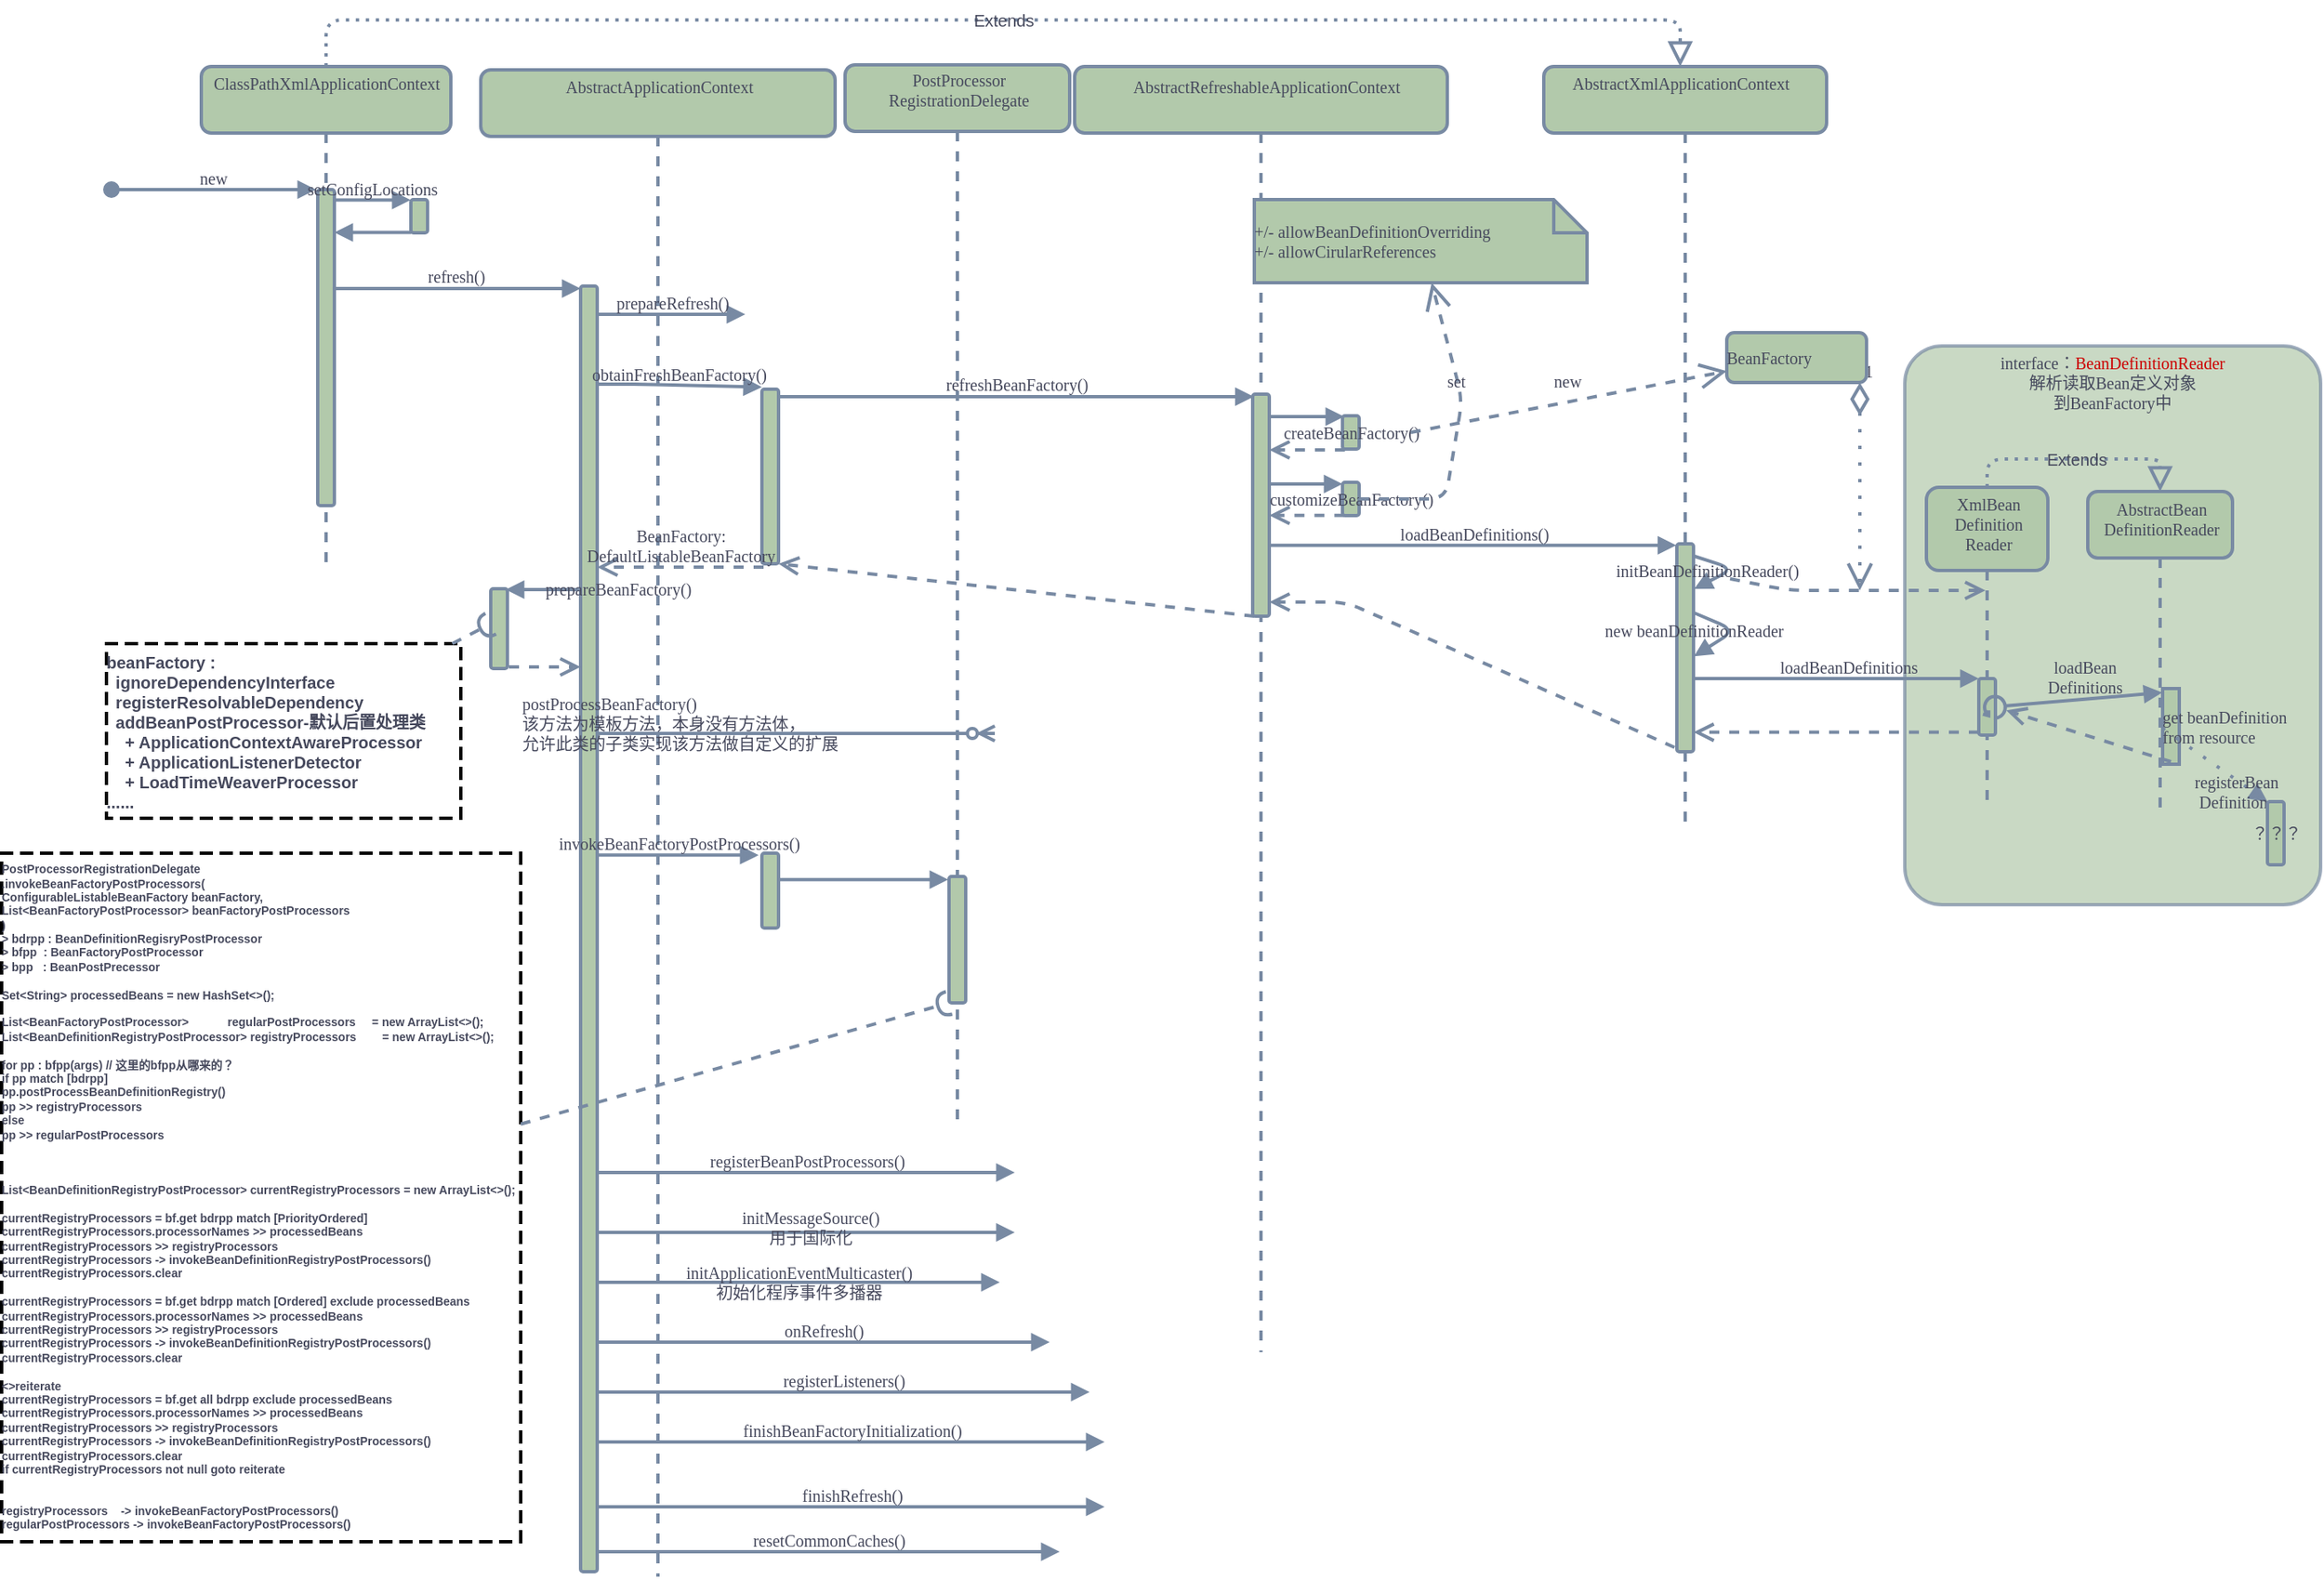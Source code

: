 <mxfile version="13.10.4" type="github">
  <diagram id="kgpKYQtTHZ0yAKxKKP6v" name="Page-1">
    <mxGraphModel dx="1718" dy="425" grid="1" gridSize="3" guides="1" tooltips="1" connect="1" arrows="1" fold="1" page="1" pageScale="1" pageWidth="850" pageHeight="1100" math="0" shadow="0">
      <root>
        <mxCell id="0" />
        <mxCell id="1" parent="0" />
        <mxCell id="X2vZLEiec1v9-HC9pAJ2-279" value="interface：&lt;span style=&quot;font-size: 10px;&quot;&gt;&lt;font style=&quot;font-size: 10px;&quot; color=&quot;#cc0000&quot;&gt;BeanDefinitionReader&lt;/font&gt;&lt;/span&gt;&lt;br style=&quot;font-size: 10px;&quot;&gt;解析读取Bean定义对象&lt;br style=&quot;font-size: 10px;&quot;&gt;到BeanFactory中" style="shape=ext;html=1;whiteSpace=wrap;shadow=0;glass=0;strokeColor=#788AA3;strokeWidth=2;fontSize=10;align=center;fillColor=#B2C9AB;opacity=70;arcSize=9;verticalAlign=top;spacing=0;labelBorderColor=none;labelBackgroundColor=none;fontStyle=0;fontFamily=Comic Sans MS;fontColor=#46495D;rounded=1;" parent="1" vertex="1">
          <mxGeometry x="1057" y="238" width="250" height="336" as="geometry" />
        </mxCell>
        <mxCell id="3nuBFxr9cyL0pnOWT2aG-1" value="" style="shape=umlLifeline;perimeter=lifelinePerimeter;container=1;collapsible=0;recursiveResize=0;shadow=0;strokeWidth=2;fillColor=#B2C9AB;strokeColor=#788AA3;fontColor=#46495D;spacing=0;labelBorderColor=none;labelBackgroundColor=none;fontStyle=0;fontSize=10;fontFamily=Comic Sans MS;rounded=1;" parent="1" vertex="1">
          <mxGeometry x="33" y="70" width="150" height="300" as="geometry" />
        </mxCell>
        <mxCell id="3nuBFxr9cyL0pnOWT2aG-2" value="" style="points=[];perimeter=orthogonalPerimeter;shadow=0;strokeWidth=2;fillColor=#B2C9AB;strokeColor=#788AA3;fontColor=#46495D;spacing=0;labelBorderColor=none;labelBackgroundColor=none;fontStyle=0;fontSize=10;fontFamily=Comic Sans MS;rounded=1;" parent="3nuBFxr9cyL0pnOWT2aG-1" vertex="1">
          <mxGeometry x="70" y="74" width="10" height="190" as="geometry" />
        </mxCell>
        <mxCell id="3nuBFxr9cyL0pnOWT2aG-3" value="new" style="verticalAlign=bottom;startArrow=oval;endArrow=block;startSize=8;shadow=0;strokeWidth=2;labelBackgroundColor=none;strokeColor=#788AA3;fontColor=#46495D;entryX=-0.1;entryY=0;entryDx=0;entryDy=0;entryPerimeter=0;spacing=0;labelBorderColor=none;fontStyle=0;fontSize=10;fontFamily=Comic Sans MS;" parent="3nuBFxr9cyL0pnOWT2aG-1" target="3nuBFxr9cyL0pnOWT2aG-2" edge="1">
          <mxGeometry relative="1" as="geometry">
            <mxPoint x="-54" y="74" as="sourcePoint" />
          </mxGeometry>
        </mxCell>
        <mxCell id="WuqNJLrXe6y0jd8liVRH-7" value="ClassPathXmlApplicationContext" style="html=1;align=center;verticalAlign=top;absoluteArcSize=1;arcSize=10;dashed=0;labelBackgroundColor=none;fontFamily=Comic Sans MS;fontSize=10;fontColor=#46495D;strokeColor=none;fillColor=none;rounded=1;spacing=0;strokeWidth=2;" parent="3nuBFxr9cyL0pnOWT2aG-1" vertex="1">
          <mxGeometry x="5" width="140" height="24" as="geometry" />
        </mxCell>
        <mxCell id="3nuBFxr9cyL0pnOWT2aG-8" value="setConfigLocations" style="verticalAlign=bottom;endArrow=block;shadow=0;strokeWidth=2;labelBackgroundColor=none;strokeColor=#788AA3;fontColor=#46495D;entryX=-0.014;entryY=0.013;entryDx=0;entryDy=0;entryPerimeter=0;fontSize=10;spacing=0;labelBorderColor=none;fontStyle=0;fontFamily=Comic Sans MS;" parent="1" source="3nuBFxr9cyL0pnOWT2aG-2" target="X2vZLEiec1v9-HC9pAJ2-3" edge="1">
          <mxGeometry relative="1" as="geometry">
            <mxPoint x="275" y="160" as="sourcePoint" />
            <mxPoint x="160" y="160" as="targetPoint" />
          </mxGeometry>
        </mxCell>
        <mxCell id="X2vZLEiec1v9-HC9pAJ2-2" value="" style="shape=umlLifeline;perimeter=lifelinePerimeter;whiteSpace=wrap;html=1;container=1;collapsible=0;recursiveResize=0;outlineConnect=0;strokeColor=#788AA3;fillColor=#B2C9AB;labelBorderColor=none;spacing=0;labelBackgroundColor=none;fontStyle=0;fontSize=10;fontFamily=Comic Sans MS;rounded=1;fontColor=#46495D;strokeWidth=2;" parent="1" vertex="1">
          <mxGeometry x="201" y="72" width="213" height="906" as="geometry" />
        </mxCell>
        <mxCell id="X2vZLEiec1v9-HC9pAJ2-6" value="" style="html=1;points=[];perimeter=orthogonalPerimeter;strokeColor=#788AA3;fillColor=#B2C9AB;fontSize=10;fontColor=#46495D;spacing=0;labelBorderColor=none;labelBackgroundColor=none;fontStyle=0;fontFamily=Comic Sans MS;rounded=1;strokeWidth=2;" parent="X2vZLEiec1v9-HC9pAJ2-2" vertex="1">
          <mxGeometry x="60" y="130" width="10" height="773" as="geometry" />
        </mxCell>
        <mxCell id="X2vZLEiec1v9-HC9pAJ2-34" value="" style="html=1;points=[];perimeter=orthogonalPerimeter;strokeColor=#788AA3;fillColor=#B2C9AB;fontSize=10;fontColor=#46495D;spacing=0;labelBorderColor=none;labelBackgroundColor=none;fontStyle=0;fontFamily=Comic Sans MS;rounded=1;strokeWidth=2;" parent="X2vZLEiec1v9-HC9pAJ2-2" vertex="1">
          <mxGeometry x="169" y="192" width="10" height="105" as="geometry" />
        </mxCell>
        <mxCell id="X2vZLEiec1v9-HC9pAJ2-8" value="obtainFreshBeanFactory()" style="html=1;verticalAlign=bottom;endArrow=block;labelBackgroundColor=none;strokeColor=#788AA3;fillColor=#B2C9AB;fontSize=10;fontColor=#46495D;entryX=0;entryY=-0.012;entryDx=0;entryDy=0;entryPerimeter=0;spacing=0;labelBorderColor=none;fontStyle=0;fontFamily=Comic Sans MS;strokeWidth=2;" parent="X2vZLEiec1v9-HC9pAJ2-2" source="X2vZLEiec1v9-HC9pAJ2-6" target="X2vZLEiec1v9-HC9pAJ2-34" edge="1">
          <mxGeometry width="80" relative="1" as="geometry">
            <mxPoint x="-50" y="260" as="sourcePoint" />
            <mxPoint x="220" y="161" as="targetPoint" />
            <Array as="points">
              <mxPoint x="95" y="189" />
            </Array>
          </mxGeometry>
        </mxCell>
        <mxCell id="X2vZLEiec1v9-HC9pAJ2-40" value="BeanFactory:&lt;br style=&quot;font-size: 10px;&quot;&gt;DefaultListableBeanFactory" style="html=1;verticalAlign=bottom;endArrow=open;dashed=1;endSize=8;exitX=0.1;exitY=1.019;labelBackgroundColor=none;strokeColor=#788AA3;fillColor=#B2C9AB;fontSize=10;fontColor=#46495D;exitDx=0;exitDy=0;exitPerimeter=0;spacing=0;labelBorderColor=none;fontStyle=0;fontFamily=Comic Sans MS;strokeWidth=2;" parent="X2vZLEiec1v9-HC9pAJ2-2" source="X2vZLEiec1v9-HC9pAJ2-34" target="X2vZLEiec1v9-HC9pAJ2-6" edge="1">
          <mxGeometry relative="1" as="geometry">
            <mxPoint x="350" y="186" as="targetPoint" />
          </mxGeometry>
        </mxCell>
        <mxCell id="WuqNJLrXe6y0jd8liVRH-16" value="AbstractApplicationContext" style="html=1;align=center;verticalAlign=top;absoluteArcSize=1;arcSize=10;dashed=0;labelBackgroundColor=none;fontFamily=Comic Sans MS;fontSize=10;fontColor=#46495D;strokeColor=none;fillColor=none;rounded=1;spacing=0;strokeWidth=2;" parent="X2vZLEiec1v9-HC9pAJ2-2" vertex="1">
          <mxGeometry x="36.5" width="140" height="24" as="geometry" />
        </mxCell>
        <mxCell id="WuqNJLrXe6y0jd8liVRH-32" value="" style="html=1;points=[];perimeter=orthogonalPerimeter;strokeColor=#788AA3;fillColor=#B2C9AB;fontSize=10;fontColor=#46495D;spacing=0;labelBorderColor=none;labelBackgroundColor=none;fontStyle=0;fontFamily=Comic Sans MS;rounded=1;strokeWidth=2;" parent="X2vZLEiec1v9-HC9pAJ2-2" vertex="1">
          <mxGeometry x="169" y="471" width="10" height="45" as="geometry" />
        </mxCell>
        <mxCell id="X2vZLEiec1v9-HC9pAJ2-17" value="invokeBeanFactoryPostProcessors()" style="html=1;verticalAlign=bottom;endArrow=block;labelBackgroundColor=none;strokeColor=#788AA3;fillColor=#B2C9AB;fontSize=10;fontColor=#46495D;spacing=0;labelBorderColor=none;fontStyle=0;fontFamily=Comic Sans MS;entryX=-0.2;entryY=0.026;entryDx=0;entryDy=0;entryPerimeter=0;strokeWidth=2;" parent="X2vZLEiec1v9-HC9pAJ2-2" source="X2vZLEiec1v9-HC9pAJ2-6" target="WuqNJLrXe6y0jd8liVRH-32" edge="1">
          <mxGeometry width="80" relative="1" as="geometry">
            <mxPoint x="4.81" y="318.0" as="sourcePoint" />
            <mxPoint x="285" y="478" as="targetPoint" />
          </mxGeometry>
        </mxCell>
        <mxCell id="X2vZLEiec1v9-HC9pAJ2-5" value="" style="html=1;verticalAlign=bottom;endArrow=block;strokeColor=#788AA3;fillColor=#B2C9AB;fontColor=#46495D;exitX=0.019;exitY=0.988;exitDx=0;exitDy=0;exitPerimeter=0;spacing=0;labelBorderColor=none;labelBackgroundColor=none;fontStyle=0;fontSize=10;fontFamily=Comic Sans MS;strokeWidth=2;" parent="1" source="X2vZLEiec1v9-HC9pAJ2-3" target="3nuBFxr9cyL0pnOWT2aG-2" edge="1">
          <mxGeometry width="80" relative="1" as="geometry">
            <mxPoint x="140" y="400" as="sourcePoint" />
            <mxPoint x="220" y="400" as="targetPoint" />
          </mxGeometry>
        </mxCell>
        <mxCell id="X2vZLEiec1v9-HC9pAJ2-3" value="" style="html=1;points=[];perimeter=orthogonalPerimeter;strokeColor=#788AA3;fillColor=#B2C9AB;fontColor=#46495D;spacing=0;labelBorderColor=none;labelBackgroundColor=none;fontStyle=0;fontSize=10;fontFamily=Comic Sans MS;rounded=1;strokeWidth=2;" parent="1" vertex="1">
          <mxGeometry x="159" y="150" width="10" height="20" as="geometry" />
        </mxCell>
        <mxCell id="X2vZLEiec1v9-HC9pAJ2-7" value="refresh()" style="html=1;verticalAlign=bottom;endArrow=block;strokeColor=#788AA3;fillColor=#B2C9AB;fontSize=10;fontColor=#46495D;exitX=0.897;exitY=0.313;exitDx=0;exitDy=0;exitPerimeter=0;labelBackgroundColor=none;spacing=0;labelBorderColor=none;fontStyle=0;fontFamily=Comic Sans MS;strokeWidth=2;" parent="1" source="3nuBFxr9cyL0pnOWT2aG-2" target="X2vZLEiec1v9-HC9pAJ2-6" edge="1">
          <mxGeometry width="80" relative="1" as="geometry">
            <mxPoint x="50" y="200" as="sourcePoint" />
            <mxPoint x="260" y="370" as="targetPoint" />
          </mxGeometry>
        </mxCell>
        <mxCell id="X2vZLEiec1v9-HC9pAJ2-9" value="prepareRefresh()" style="html=1;verticalAlign=bottom;endArrow=block;labelBackgroundColor=none;strokeColor=#788AA3;fillColor=#B2C9AB;fontSize=10;fontColor=#46495D;spacing=0;labelBorderColor=none;fontStyle=0;fontFamily=Comic Sans MS;strokeWidth=2;" parent="1" source="X2vZLEiec1v9-HC9pAJ2-6" edge="1">
          <mxGeometry width="80" relative="1" as="geometry">
            <mxPoint x="242" y="219" as="sourcePoint" />
            <mxPoint x="360" y="219" as="targetPoint" />
          </mxGeometry>
        </mxCell>
        <mxCell id="X2vZLEiec1v9-HC9pAJ2-16" value="postProcessBeanFactory()&lt;br style=&quot;font-size: 10px;&quot;&gt;&lt;span style=&quot;font-size: 10px;&quot;&gt;该方法为模板方法，本身没有方法体，&lt;/span&gt;&lt;br style=&quot;font-size: 10px;&quot;&gt;&lt;div style=&quot;font-size: 10px;&quot;&gt;&lt;span style=&quot;font-size: 10px;&quot;&gt;允许此类的子类实现该方法做自定义的扩展&lt;/span&gt;&lt;/div&gt;" style="html=1;verticalAlign=middle;endArrow=ERzeroToMany;labelBackgroundColor=none;strokeColor=#788AA3;fillColor=#B2C9AB;fontSize=10;fontColor=#46495D;align=left;endFill=1;spacing=0;labelBorderColor=none;fontStyle=0;fontFamily=Comic Sans MS;strokeWidth=2;" parent="1" source="X2vZLEiec1v9-HC9pAJ2-6" edge="1">
          <mxGeometry x="-1" y="45" width="80" relative="1" as="geometry">
            <mxPoint x="362" y="509" as="sourcePoint" />
            <mxPoint x="510" y="471" as="targetPoint" />
            <mxPoint x="-45" y="39" as="offset" />
          </mxGeometry>
        </mxCell>
        <mxCell id="X2vZLEiec1v9-HC9pAJ2-20" value="registerBeanPostProcessors()" style="html=1;verticalAlign=bottom;endArrow=block;labelBackgroundColor=none;strokeColor=#788AA3;fillColor=#B2C9AB;fontSize=10;fontColor=#46495D;spacing=0;labelBorderColor=none;fontStyle=0;fontFamily=Comic Sans MS;strokeWidth=2;" parent="1" source="X2vZLEiec1v9-HC9pAJ2-6" edge="1">
          <mxGeometry width="80" relative="1" as="geometry">
            <mxPoint x="244.81" y="430.0" as="sourcePoint" />
            <mxPoint x="522" y="735" as="targetPoint" />
          </mxGeometry>
        </mxCell>
        <mxCell id="X2vZLEiec1v9-HC9pAJ2-21" value="initMessageSource()&lt;br&gt;用于国际化" style="html=1;verticalAlign=middle;endArrow=block;labelBackgroundColor=none;strokeColor=#788AA3;fillColor=#B2C9AB;fontSize=10;fontColor=#46495D;spacing=0;labelBorderColor=none;fontStyle=0;fontFamily=Comic Sans MS;strokeWidth=2;" parent="1" source="X2vZLEiec1v9-HC9pAJ2-6" edge="1">
          <mxGeometry x="0.02" y="3" width="80" relative="1" as="geometry">
            <mxPoint x="270.0" y="620.0" as="sourcePoint" />
            <mxPoint x="522" y="771" as="targetPoint" />
            <mxPoint as="offset" />
          </mxGeometry>
        </mxCell>
        <mxCell id="X2vZLEiec1v9-HC9pAJ2-28" value="initApplicationEventMulticaster()&lt;br&gt;初始化程序事件多播器" style="html=1;verticalAlign=middle;endArrow=block;labelBackgroundColor=none;strokeColor=#788AA3;fillColor=#B2C9AB;fontSize=10;fontColor=#46495D;spacing=0;labelBorderColor=none;fontStyle=0;fontFamily=Comic Sans MS;strokeWidth=2;" parent="1" source="X2vZLEiec1v9-HC9pAJ2-6" edge="1">
          <mxGeometry width="80" relative="1" as="geometry">
            <mxPoint x="244.81" y="530" as="sourcePoint" />
            <mxPoint x="513" y="801" as="targetPoint" />
          </mxGeometry>
        </mxCell>
        <mxCell id="X2vZLEiec1v9-HC9pAJ2-29" value="onRefresh()" style="html=1;verticalAlign=bottom;endArrow=block;labelBackgroundColor=none;strokeColor=#788AA3;fillColor=#B2C9AB;fontSize=10;fontColor=#46495D;spacing=0;labelBorderColor=none;fontStyle=0;fontFamily=Comic Sans MS;strokeWidth=2;" parent="1" source="X2vZLEiec1v9-HC9pAJ2-6" edge="1">
          <mxGeometry width="80" relative="1" as="geometry">
            <mxPoint x="244.81" y="570" as="sourcePoint" />
            <mxPoint x="543" y="837" as="targetPoint" />
          </mxGeometry>
        </mxCell>
        <mxCell id="X2vZLEiec1v9-HC9pAJ2-30" value="registerListeners()" style="html=1;verticalAlign=bottom;endArrow=block;labelBackgroundColor=none;strokeColor=#788AA3;fillColor=#B2C9AB;fontSize=10;fontColor=#46495D;spacing=0;labelBorderColor=none;fontStyle=0;fontFamily=Comic Sans MS;strokeWidth=2;" parent="1" source="X2vZLEiec1v9-HC9pAJ2-6" edge="1">
          <mxGeometry width="80" relative="1" as="geometry">
            <mxPoint x="244.81" y="600" as="sourcePoint" />
            <mxPoint x="567" y="867" as="targetPoint" />
          </mxGeometry>
        </mxCell>
        <mxCell id="X2vZLEiec1v9-HC9pAJ2-31" value="finishBeanFactoryInitialization()" style="html=1;verticalAlign=bottom;endArrow=block;labelBackgroundColor=none;strokeColor=#788AA3;fillColor=#B2C9AB;fontSize=10;fontColor=#46495D;spacing=0;labelBorderColor=none;fontStyle=0;fontFamily=Comic Sans MS;strokeWidth=2;" parent="1" source="X2vZLEiec1v9-HC9pAJ2-6" edge="1">
          <mxGeometry width="80" relative="1" as="geometry">
            <mxPoint x="244.81" y="660" as="sourcePoint" />
            <mxPoint x="576" y="897" as="targetPoint" />
          </mxGeometry>
        </mxCell>
        <mxCell id="X2vZLEiec1v9-HC9pAJ2-32" value="finishRefresh()" style="html=1;verticalAlign=bottom;endArrow=block;labelBackgroundColor=none;strokeColor=#788AA3;fillColor=#B2C9AB;fontSize=10;fontColor=#46495D;spacing=0;labelBorderColor=none;fontStyle=0;fontFamily=Comic Sans MS;strokeWidth=2;" parent="1" source="X2vZLEiec1v9-HC9pAJ2-6" edge="1">
          <mxGeometry width="80" relative="1" as="geometry">
            <mxPoint x="244.81" y="690" as="sourcePoint" />
            <mxPoint x="576" y="936" as="targetPoint" />
          </mxGeometry>
        </mxCell>
        <mxCell id="X2vZLEiec1v9-HC9pAJ2-33" value="resetCommonCaches()" style="html=1;verticalAlign=bottom;endArrow=block;labelBackgroundColor=none;strokeColor=#788AA3;fillColor=#B2C9AB;fontSize=10;fontColor=#46495D;spacing=0;labelBorderColor=none;fontStyle=0;fontFamily=Comic Sans MS;strokeWidth=2;" parent="1" source="X2vZLEiec1v9-HC9pAJ2-6" edge="1">
          <mxGeometry width="80" relative="1" as="geometry">
            <mxPoint x="244.81" y="720" as="sourcePoint" />
            <mxPoint x="549" y="963" as="targetPoint" />
          </mxGeometry>
        </mxCell>
        <mxCell id="X2vZLEiec1v9-HC9pAJ2-36" value="refreshBeanFactory()" style="html=1;verticalAlign=bottom;endArrow=block;labelBackgroundColor=none;strokeColor=#788AA3;fillColor=#B2C9AB;fontSize=10;fontColor=#46495D;entryX=0.066;entryY=0.011;entryDx=0;entryDy=0;entryPerimeter=0;spacing=0;labelBorderColor=none;fontStyle=0;fontFamily=Comic Sans MS;strokeWidth=2;" parent="1" source="X2vZLEiec1v9-HC9pAJ2-34" target="X2vZLEiec1v9-HC9pAJ2-35" edge="1">
          <mxGeometry width="80" relative="1" as="geometry">
            <mxPoint x="513" y="260" as="sourcePoint" />
            <mxPoint x="675" y="199" as="targetPoint" />
            <Array as="points" />
          </mxGeometry>
        </mxCell>
        <mxCell id="X2vZLEiec1v9-HC9pAJ2-43" value="" style="html=1;verticalAlign=bottom;endArrow=open;dashed=1;endSize=8;labelBackgroundColor=none;strokeColor=#788AA3;fillColor=#B2C9AB;fontSize=10;fontColor=#46495D;exitX=0.1;exitY=1;exitDx=0;exitDy=0;exitPerimeter=0;spacing=0;labelBorderColor=none;fontStyle=0;fontFamily=Comic Sans MS;strokeWidth=2;" parent="1" source="X2vZLEiec1v9-HC9pAJ2-35" target="X2vZLEiec1v9-HC9pAJ2-34" edge="1">
          <mxGeometry relative="1" as="geometry">
            <mxPoint x="620" y="480" as="sourcePoint" />
            <mxPoint x="540" y="480" as="targetPoint" />
            <Array as="points" />
          </mxGeometry>
        </mxCell>
        <mxCell id="X2vZLEiec1v9-HC9pAJ2-44" value="" style="shape=umlLifeline;perimeter=lifelinePerimeter;whiteSpace=wrap;html=1;container=1;collapsible=0;recursiveResize=0;outlineConnect=0;strokeColor=#788AA3;fillColor=#B2C9AB;fontSize=10;fontColor=#46495D;shadow=0;glass=0;spacing=0;labelBorderColor=none;labelBackgroundColor=none;fontStyle=0;fontFamily=Comic Sans MS;rounded=1;strokeWidth=2;" parent="1" vertex="1">
          <mxGeometry x="558" y="70" width="224" height="773" as="geometry" />
        </mxCell>
        <mxCell id="X2vZLEiec1v9-HC9pAJ2-35" value="" style="html=1;points=[];perimeter=orthogonalPerimeter;strokeColor=#788AA3;fillColor=#B2C9AB;fontSize=10;fontColor=#46495D;spacing=0;labelBorderColor=none;labelBackgroundColor=none;fontStyle=0;fontFamily=Comic Sans MS;rounded=1;strokeWidth=2;" parent="X2vZLEiec1v9-HC9pAJ2-44" vertex="1">
          <mxGeometry x="107" y="197" width="10" height="133.5" as="geometry" />
        </mxCell>
        <mxCell id="X2vZLEiec1v9-HC9pAJ2-46" value="createBeanFactory()" style="html=1;points=[];perimeter=orthogonalPerimeter;shadow=0;glass=0;strokeColor=#788AA3;fillColor=#B2C9AB;fontSize=10;fontColor=#46495D;spacing=0;labelBorderColor=none;labelBackgroundColor=none;fontStyle=0;fontFamily=Comic Sans MS;rounded=1;strokeWidth=2;" parent="X2vZLEiec1v9-HC9pAJ2-44" vertex="1">
          <mxGeometry x="161" y="210" width="10" height="20" as="geometry" />
        </mxCell>
        <mxCell id="X2vZLEiec1v9-HC9pAJ2-47" value="" style="html=1;verticalAlign=bottom;endArrow=block;labelBackgroundColor=none;strokeColor=#788AA3;fillColor=#B2C9AB;fontSize=10;fontColor=#46495D;entryX=0.1;entryY=0.025;entryDx=0;entryDy=0;entryPerimeter=0;spacing=0;labelBorderColor=none;fontStyle=0;fontFamily=Comic Sans MS;strokeWidth=2;" parent="X2vZLEiec1v9-HC9pAJ2-44" source="X2vZLEiec1v9-HC9pAJ2-35" target="X2vZLEiec1v9-HC9pAJ2-46" edge="1">
          <mxGeometry width="80" relative="1" as="geometry">
            <mxPoint x="70" y="300" as="sourcePoint" />
            <mxPoint x="150" y="300" as="targetPoint" />
          </mxGeometry>
        </mxCell>
        <mxCell id="X2vZLEiec1v9-HC9pAJ2-48" value="" style="html=1;verticalAlign=bottom;endArrow=open;dashed=1;endSize=8;labelBackgroundColor=none;strokeColor=#788AA3;fillColor=#B2C9AB;fontSize=10;fontColor=#46495D;exitX=0.143;exitY=1.024;exitDx=0;exitDy=0;exitPerimeter=0;spacing=0;labelBorderColor=none;fontStyle=0;fontFamily=Comic Sans MS;strokeWidth=2;" parent="X2vZLEiec1v9-HC9pAJ2-44" source="X2vZLEiec1v9-HC9pAJ2-46" target="X2vZLEiec1v9-HC9pAJ2-35" edge="1">
          <mxGeometry relative="1" as="geometry">
            <mxPoint x="51" y="330" as="sourcePoint" />
            <mxPoint x="-70" y="275" as="targetPoint" />
          </mxGeometry>
        </mxCell>
        <mxCell id="X2vZLEiec1v9-HC9pAJ2-49" value="customizeBeanFactory()" style="html=1;points=[];perimeter=orthogonalPerimeter;shadow=0;glass=0;strokeColor=#788AA3;fillColor=#B2C9AB;fontSize=10;fontColor=#46495D;spacing=0;labelBorderColor=none;labelBackgroundColor=none;fontStyle=0;fontFamily=Comic Sans MS;rounded=1;strokeWidth=2;" parent="X2vZLEiec1v9-HC9pAJ2-44" vertex="1">
          <mxGeometry x="161" y="250" width="10" height="20" as="geometry" />
        </mxCell>
        <mxCell id="X2vZLEiec1v9-HC9pAJ2-51" value="" style="html=1;verticalAlign=bottom;endArrow=open;dashed=1;endSize=8;labelBackgroundColor=none;strokeColor=#788AA3;fillColor=#B2C9AB;fontSize=10;fontColor=#46495D;exitX=0.114;exitY=0.993;exitDx=0;exitDy=0;exitPerimeter=0;spacing=0;labelBorderColor=none;fontStyle=0;fontFamily=Comic Sans MS;strokeWidth=2;" parent="X2vZLEiec1v9-HC9pAJ2-44" source="X2vZLEiec1v9-HC9pAJ2-49" target="X2vZLEiec1v9-HC9pAJ2-35" edge="1">
          <mxGeometry relative="1" as="geometry">
            <mxPoint x="191.43" y="280.48" as="sourcePoint" />
            <mxPoint x="60" y="280.48" as="targetPoint" />
          </mxGeometry>
        </mxCell>
        <mxCell id="X2vZLEiec1v9-HC9pAJ2-50" value="" style="html=1;verticalAlign=bottom;endArrow=block;labelBackgroundColor=none;strokeColor=#788AA3;fillColor=#B2C9AB;fontSize=10;fontColor=#46495D;entryX=0;entryY=0.05;entryDx=0;entryDy=0;entryPerimeter=0;spacing=0;labelBorderColor=none;fontStyle=0;fontFamily=Comic Sans MS;strokeWidth=2;" parent="X2vZLEiec1v9-HC9pAJ2-44" source="X2vZLEiec1v9-HC9pAJ2-35" target="X2vZLEiec1v9-HC9pAJ2-49" edge="1">
          <mxGeometry width="80" relative="1" as="geometry">
            <mxPoint x="60" y="260.5" as="sourcePoint" />
            <mxPoint x="191" y="260.5" as="targetPoint" />
            <mxPoint as="offset" />
          </mxGeometry>
        </mxCell>
        <mxCell id="WuqNJLrXe6y0jd8liVRH-17" value="AbstractRefreshableApplicationContext" style="html=1;align=center;verticalAlign=middle;absoluteArcSize=1;arcSize=10;dashed=0;labelBackgroundColor=none;fontFamily=Comic Sans MS;fontSize=10;fontColor=#46495D;strokeColor=none;fillColor=none;rounded=1;spacing=0;strokeWidth=2;" parent="X2vZLEiec1v9-HC9pAJ2-44" vertex="1">
          <mxGeometry x="45" width="140" height="24" as="geometry" />
        </mxCell>
        <mxCell id="X2vZLEiec1v9-HC9pAJ2-54" value="loadBeanDefinitions()" style="html=1;verticalAlign=bottom;endArrow=block;entryX=-0.035;entryY=0.007;labelBackgroundColor=none;strokeColor=#788AA3;fillColor=#B2C9AB;fontSize=10;fontStyle=0;fontColor=#46495D;entryDx=0;entryDy=0;entryPerimeter=0;spacing=0;labelBorderColor=none;fontFamily=Comic Sans MS;strokeWidth=2;" parent="1" source="X2vZLEiec1v9-HC9pAJ2-35" target="X2vZLEiec1v9-HC9pAJ2-62" edge="1">
          <mxGeometry relative="1" as="geometry">
            <mxPoint x="680" y="420" as="sourcePoint" />
          </mxGeometry>
        </mxCell>
        <mxCell id="X2vZLEiec1v9-HC9pAJ2-55" value="" style="html=1;verticalAlign=bottom;endArrow=open;dashed=1;endSize=8;exitX=-0.141;exitY=0.979;labelBackgroundColor=none;strokeColor=#788AA3;fillColor=#B2C9AB;fontSize=10;fontColor=#46495D;exitDx=0;exitDy=0;exitPerimeter=0;spacing=0;labelBorderColor=none;fontStyle=0;fontFamily=Comic Sans MS;strokeWidth=2;" parent="1" source="X2vZLEiec1v9-HC9pAJ2-62" target="X2vZLEiec1v9-HC9pAJ2-35" edge="1">
          <mxGeometry relative="1" as="geometry">
            <mxPoint x="680" y="496" as="targetPoint" />
            <Array as="points">
              <mxPoint x="721" y="392" />
            </Array>
          </mxGeometry>
        </mxCell>
        <mxCell id="X2vZLEiec1v9-HC9pAJ2-61" value="" style="shape=umlLifeline;perimeter=lifelinePerimeter;whiteSpace=wrap;html=1;container=1;collapsible=0;recursiveResize=0;outlineConnect=0;strokeColor=#788AA3;fillColor=#B2C9AB;fontSize=10;fontColor=#46495D;shadow=0;glass=0;spacing=0;labelBorderColor=none;labelBackgroundColor=none;fontStyle=0;fontFamily=Comic Sans MS;rounded=1;strokeWidth=2;" parent="1" vertex="1">
          <mxGeometry x="840" y="70" width="170" height="455" as="geometry" />
        </mxCell>
        <mxCell id="X2vZLEiec1v9-HC9pAJ2-62" value="" style="html=1;points=[];perimeter=orthogonalPerimeter;strokeColor=#788AA3;fillColor=#B2C9AB;fontSize=10;fontColor=#46495D;spacing=0;labelBorderColor=none;labelBackgroundColor=none;fontStyle=0;fontFamily=Comic Sans MS;rounded=1;strokeWidth=2;" parent="X2vZLEiec1v9-HC9pAJ2-61" vertex="1">
          <mxGeometry x="80" y="287" width="10" height="125" as="geometry" />
        </mxCell>
        <mxCell id="X2vZLEiec1v9-HC9pAJ2-77" value="new beanDefinitionReader" style="html=1;verticalAlign=middle;endArrow=block;labelBackgroundColor=none;strokeColor=#788AA3;fillColor=#B2C9AB;fontSize=10;fontColor=#46495D;edgeStyle=orthogonalEdgeStyle;exitX=1.067;exitY=0.333;exitDx=0;exitDy=0;exitPerimeter=0;entryX=1.033;entryY=0.541;entryDx=0;entryDy=0;entryPerimeter=0;spacing=0;labelBorderColor=none;fontStyle=0;fontFamily=Comic Sans MS;strokeWidth=2;" parent="X2vZLEiec1v9-HC9pAJ2-61" source="X2vZLEiec1v9-HC9pAJ2-62" target="X2vZLEiec1v9-HC9pAJ2-62" edge="1">
          <mxGeometry x="-0.88" y="-10" width="80" relative="1" as="geometry">
            <mxPoint x="60" y="340" as="sourcePoint" />
            <mxPoint x="140" y="340" as="targetPoint" />
            <Array as="points">
              <mxPoint x="115" y="339" />
            </Array>
            <mxPoint as="offset" />
          </mxGeometry>
        </mxCell>
        <mxCell id="X2vZLEiec1v9-HC9pAJ2-78" value="initBeanDefinitionReader()" style="html=1;verticalAlign=middle;endArrow=block;labelBackgroundColor=none;strokeColor=#788AA3;fillColor=#B2C9AB;fontSize=10;fontColor=#46495D;exitX=1.033;exitY=0.059;exitDx=0;exitDy=0;exitPerimeter=0;edgeStyle=orthogonalEdgeStyle;entryX=1.037;entryY=0.217;entryDx=0;entryDy=0;entryPerimeter=0;spacing=0;labelBorderColor=none;fontStyle=0;fontFamily=Comic Sans MS;strokeWidth=2;" parent="X2vZLEiec1v9-HC9pAJ2-61" source="X2vZLEiec1v9-HC9pAJ2-62" target="X2vZLEiec1v9-HC9pAJ2-62" edge="1">
          <mxGeometry x="-0.613" y="-6" width="80" relative="1" as="geometry">
            <mxPoint x="51.83" y="321.4" as="sourcePoint" />
            <mxPoint x="90" y="313" as="targetPoint" />
            <Array as="points">
              <mxPoint x="114" y="302" />
            </Array>
            <mxPoint as="offset" />
          </mxGeometry>
        </mxCell>
        <mxCell id="WuqNJLrXe6y0jd8liVRH-15" value="AbstractXmlApplicationContext" style="html=1;align=center;verticalAlign=top;absoluteArcSize=1;arcSize=10;dashed=0;labelBackgroundColor=none;fontFamily=Comic Sans MS;fontSize=10;fontColor=#46495D;strokeColor=none;fillColor=none;rounded=1;spacing=0;strokeWidth=2;" parent="X2vZLEiec1v9-HC9pAJ2-61" vertex="1">
          <mxGeometry x="12" width="140" height="24" as="geometry" />
        </mxCell>
        <mxCell id="X2vZLEiec1v9-HC9pAJ2-82" value="" style="html=1;verticalAlign=bottom;endArrow=open;dashed=1;endSize=8;labelBackgroundColor=none;strokeColor=#788AA3;fillColor=#B2C9AB;fontSize=10;fontColor=#46495D;spacing=0;labelBorderColor=none;fontStyle=0;fontFamily=Comic Sans MS;strokeWidth=2;" parent="1" target="X2vZLEiec1v9-HC9pAJ2-80" edge="1">
          <mxGeometry relative="1" as="geometry">
            <mxPoint x="952" y="378" as="sourcePoint" />
            <mxPoint x="980" y="360" as="targetPoint" />
            <Array as="points">
              <mxPoint x="987" y="385" />
            </Array>
          </mxGeometry>
        </mxCell>
        <mxCell id="X2vZLEiec1v9-HC9pAJ2-80" value="" style="shape=umlLifeline;perimeter=lifelinePerimeter;whiteSpace=wrap;html=1;container=1;collapsible=0;recursiveResize=0;outlineConnect=0;shadow=0;glass=0;strokeColor=#788AA3;fillColor=#B2C9AB;fontSize=10;fontColor=#46495D;align=left;size=50;spacing=0;labelBorderColor=none;labelBackgroundColor=none;fontStyle=0;fontFamily=Comic Sans MS;rounded=1;strokeWidth=2;" parent="1" vertex="1">
          <mxGeometry x="1070" y="323" width="73" height="188" as="geometry" />
        </mxCell>
        <mxCell id="X2vZLEiec1v9-HC9pAJ2-259" value="" style="html=1;points=[];perimeter=orthogonalPerimeter;shadow=0;glass=0;strokeColor=#788AA3;fillColor=#B2C9AB;fontSize=10;fontColor=#46495D;align=left;spacing=0;labelBorderColor=none;labelBackgroundColor=none;fontStyle=0;fontFamily=Comic Sans MS;rounded=1;strokeWidth=2;" parent="X2vZLEiec1v9-HC9pAJ2-80" vertex="1">
          <mxGeometry x="31.5" y="115" width="10" height="34" as="geometry" />
        </mxCell>
        <mxCell id="X2vZLEiec1v9-HC9pAJ2-269" value="" style="shape=mxgraph.bpmn.loop;html=1;outlineConnect=0;shadow=0;glass=0;strokeColor=#788AA3;fillColor=#B2C9AB;fontSize=10;fontColor=#46495D;align=left;strokeWidth=2;gradientDirection=east;spacing=0;labelBorderColor=none;labelBackgroundColor=none;fontStyle=0;fontFamily=Comic Sans MS;rounded=1;" parent="X2vZLEiec1v9-HC9pAJ2-80" vertex="1">
          <mxGeometry x="34" y="125" width="14" height="14" as="geometry" />
        </mxCell>
        <mxCell id="WuqNJLrXe6y0jd8liVRH-18" value="&lt;font style=&quot;font-size: 10px&quot;&gt;XmlBean&lt;br style=&quot;font-size: 10px&quot;&gt;Definition&lt;br style=&quot;font-size: 10px&quot;&gt;Reader&lt;/font&gt;" style="html=1;align=center;verticalAlign=top;absoluteArcSize=1;arcSize=10;dashed=0;labelBackgroundColor=none;fontFamily=Comic Sans MS;fontSize=10;fontColor=#46495D;strokeColor=none;fillColor=none;rounded=1;spacing=0;strokeWidth=2;" parent="X2vZLEiec1v9-HC9pAJ2-80" vertex="1">
          <mxGeometry x="4.25" width="64.5" height="24" as="geometry" />
        </mxCell>
        <mxCell id="X2vZLEiec1v9-HC9pAJ2-260" value="loadBeanDefinitions" style="html=1;verticalAlign=bottom;endArrow=block;entryX=0;entryY=0;labelBackgroundColor=none;strokeColor=#788AA3;fillColor=#B2C9AB;fontSize=10;fontColor=#46495D;spacing=0;labelBorderColor=none;fontStyle=0;fontFamily=Comic Sans MS;strokeWidth=2;" parent="1" source="X2vZLEiec1v9-HC9pAJ2-62" target="X2vZLEiec1v9-HC9pAJ2-259" edge="1">
          <mxGeometry x="0.086" relative="1" as="geometry">
            <mxPoint x="970" y="510" as="sourcePoint" />
            <mxPoint as="offset" />
          </mxGeometry>
        </mxCell>
        <mxCell id="X2vZLEiec1v9-HC9pAJ2-261" value="" style="html=1;verticalAlign=bottom;endArrow=open;dashed=1;endSize=8;exitX=0;exitY=0.95;labelBackgroundColor=none;strokeColor=#788AA3;fillColor=#B2C9AB;fontSize=10;fontColor=#46495D;spacing=0;labelBorderColor=none;fontStyle=0;fontFamily=Comic Sans MS;strokeWidth=2;" parent="1" source="X2vZLEiec1v9-HC9pAJ2-259" target="X2vZLEiec1v9-HC9pAJ2-62" edge="1">
          <mxGeometry relative="1" as="geometry">
            <mxPoint x="970" y="586" as="targetPoint" />
            <Array as="points" />
          </mxGeometry>
        </mxCell>
        <mxCell id="X2vZLEiec1v9-HC9pAJ2-262" value="" style="shape=umlLifeline;perimeter=lifelinePerimeter;whiteSpace=wrap;html=1;container=1;collapsible=0;recursiveResize=0;outlineConnect=0;shadow=0;glass=0;strokeColor=#788AA3;fillColor=#B2C9AB;fontSize=10;fontColor=#46495D;align=left;spacing=0;labelBorderColor=none;labelBackgroundColor=none;fontStyle=0;fontFamily=Comic Sans MS;rounded=1;strokeWidth=2;" parent="1" vertex="1">
          <mxGeometry x="1167" y="325.5" width="87" height="190.5" as="geometry" />
        </mxCell>
        <mxCell id="X2vZLEiec1v9-HC9pAJ2-267" value="get beanDefinition&lt;br style=&quot;font-size: 10px;&quot;&gt;from resource" style="html=1;points=[];perimeter=orthogonalPerimeter;shadow=0;glass=0;strokeColor=#788AA3;fillColor=#B2C9AB;fontSize=10;fontColor=#46495D;align=left;spacing=0;arcSize=0;labelBorderColor=none;labelBackgroundColor=none;fontStyle=0;fontFamily=Comic Sans MS;rounded=1;strokeWidth=2;" parent="X2vZLEiec1v9-HC9pAJ2-262" vertex="1">
          <mxGeometry x="45" y="118.5" width="10" height="45.5" as="geometry" />
        </mxCell>
        <mxCell id="WuqNJLrXe6y0jd8liVRH-19" value="AbstractBean&lt;br style=&quot;font-size: 10px&quot;&gt;DefinitionReader" style="html=1;align=center;verticalAlign=top;absoluteArcSize=1;arcSize=10;dashed=0;labelBackgroundColor=none;fontFamily=Comic Sans MS;fontSize=10;fontColor=#46495D;strokeColor=none;fillColor=none;rounded=1;spacing=0;strokeWidth=2;" parent="X2vZLEiec1v9-HC9pAJ2-262" vertex="1">
          <mxGeometry x="11.25" width="64.5" height="24" as="geometry" />
        </mxCell>
        <mxCell id="X2vZLEiec1v9-HC9pAJ2-268" value="loadBean&lt;br style=&quot;font-size: 10px;&quot;&gt;Definitions" style="html=1;verticalAlign=bottom;endArrow=block;labelBackgroundColor=none;strokeColor=#788AA3;fillColor=#B2C9AB;fontSize=10;fontColor=#46495D;startArrow=none;startFill=0;entryX=-0.028;entryY=0.053;entryDx=0;entryDy=0;entryPerimeter=0;spacing=0;labelBorderColor=none;fontStyle=0;fontFamily=Comic Sans MS;strokeWidth=2;" parent="1" source="X2vZLEiec1v9-HC9pAJ2-269" target="X2vZLEiec1v9-HC9pAJ2-267" edge="1">
          <mxGeometry width="80" relative="1" as="geometry">
            <mxPoint x="1060" y="390" as="sourcePoint" />
            <mxPoint x="1256" y="514" as="targetPoint" />
            <Array as="points" />
          </mxGeometry>
        </mxCell>
        <mxCell id="X2vZLEiec1v9-HC9pAJ2-274" value="new" style="endArrow=open;endSize=12;dashed=1;html=1;labelBackgroundColor=none;strokeColor=#788AA3;fillColor=#B2C9AB;fontSize=10;fontColor=#46495D;spacing=0;labelBorderColor=none;fontStyle=0;fontFamily=Comic Sans MS;strokeWidth=2;" parent="1" target="X2vZLEiec1v9-HC9pAJ2-273" edge="1">
          <mxGeometry x="0.015" y="13" width="160" relative="1" as="geometry">
            <mxPoint x="760" y="290" as="sourcePoint" />
            <mxPoint x="870" y="290" as="targetPoint" />
            <mxPoint as="offset" />
          </mxGeometry>
        </mxCell>
        <mxCell id="X2vZLEiec1v9-HC9pAJ2-275" value="1" style="endArrow=open;html=1;endSize=12;startArrow=diamondThin;startSize=14;startFill=0;edgeStyle=elbowEdgeStyle;align=left;verticalAlign=bottom;labelBackgroundColor=none;strokeColor=#788AA3;fillColor=#B2C9AB;fontSize=10;fontColor=#46495D;elbow=vertical;dashed=1;dashPattern=1 4;spacing=0;labelBorderColor=none;fontStyle=0;fontFamily=Comic Sans MS;strokeWidth=2;" parent="1" source="X2vZLEiec1v9-HC9pAJ2-273" edge="1">
          <mxGeometry x="-1" y="3" relative="1" as="geometry">
            <mxPoint x="1050" y="240" as="sourcePoint" />
            <mxPoint x="1030" y="385" as="targetPoint" />
            <Array as="points">
              <mxPoint x="1030" y="255" />
            </Array>
          </mxGeometry>
        </mxCell>
        <mxCell id="X2vZLEiec1v9-HC9pAJ2-273" value="BeanFactory" style="html=1;shadow=0;glass=0;strokeColor=#788AA3;strokeWidth=2;fillColor=#B2C9AB;fontSize=10;fontColor=#46495D;align=left;spacing=0;labelBorderColor=none;labelBackgroundColor=none;fontStyle=0;fontFamily=Comic Sans MS;rounded=1;" parent="1" vertex="1">
          <mxGeometry x="950" y="230" width="84" height="30" as="geometry" />
        </mxCell>
        <mxCell id="X2vZLEiec1v9-HC9pAJ2-277" value="" style="html=1;verticalAlign=bottom;endArrow=open;dashed=1;endSize=8;exitX=0.5;exitY=0.967;labelBackgroundColor=none;strokeColor=#788AA3;fillColor=#B2C9AB;fontSize=10;fontColor=#46495D;exitDx=0;exitDy=0;exitPerimeter=0;spacing=0;labelBorderColor=none;fontStyle=0;fontFamily=Comic Sans MS;strokeWidth=2;" parent="1" source="X2vZLEiec1v9-HC9pAJ2-267" target="X2vZLEiec1v9-HC9pAJ2-269" edge="1">
          <mxGeometry relative="1" as="geometry">
            <mxPoint x="935" y="502.3" as="targetPoint" />
            <mxPoint x="1110" y="502.3" as="sourcePoint" />
            <Array as="points" />
          </mxGeometry>
        </mxCell>
        <mxCell id="X2vZLEiec1v9-HC9pAJ2-291" value="&lt;font style=&quot;font-size: 10px;&quot;&gt;registerBean&lt;br style=&quot;font-size: 10px;&quot;&gt;Definitions&lt;/font&gt;" style="html=1;verticalAlign=bottom;endArrow=block;dashed=1;dashPattern=1 4;labelBackgroundColor=none;strokeColor=#788AA3;fillColor=#B2C9AB;fontSize=10;fontColor=#46495D;exitX=-0.021;exitY=0.523;exitDx=0;exitDy=0;exitPerimeter=0;spacing=0;labelBorderColor=none;fontStyle=0;fontFamily=Comic Sans MS;strokeWidth=2;" parent="1" source="X2vZLEiec1v9-HC9pAJ2-267" target="X2vZLEiec1v9-HC9pAJ2-290" edge="1">
          <mxGeometry x="0.696" y="-17" width="80" relative="1" as="geometry">
            <mxPoint x="1190" y="553" as="sourcePoint" />
            <mxPoint x="1270" y="553" as="targetPoint" />
            <mxPoint as="offset" />
          </mxGeometry>
        </mxCell>
        <mxCell id="X2vZLEiec1v9-HC9pAJ2-290" value="？？？" style="html=1;points=[];perimeter=orthogonalPerimeter;shadow=0;glass=0;strokeColor=#788AA3;strokeWidth=2;fillColor=#B2C9AB;fontSize=10;align=center;spacing=0;labelBorderColor=none;labelBackgroundColor=none;fontStyle=0;fontFamily=Comic Sans MS;fontColor=#46495D;rounded=1;" parent="1" vertex="1">
          <mxGeometry x="1275" y="512" width="10" height="38" as="geometry" />
        </mxCell>
        <mxCell id="WuqNJLrXe6y0jd8liVRH-14" value="Extends" style="endArrow=block;endSize=10;endFill=0;html=1;strokeColor=#788AA3;fillColor=#B2C9AB;fontColor=#46495D;exitX=0.5;exitY=0;exitDx=0;exitDy=0;edgeStyle=elbowEdgeStyle;elbow=vertical;entryX=0.5;entryY=0;entryDx=0;entryDy=0;fontSize=10;labelBackgroundColor=none;dashed=1;dashPattern=1 2;spacing=0;strokeWidth=2;" parent="1" source="WuqNJLrXe6y0jd8liVRH-7" target="WuqNJLrXe6y0jd8liVRH-15" edge="1">
          <mxGeometry width="160" relative="1" as="geometry">
            <mxPoint x="-180" y="354" as="sourcePoint" />
            <mxPoint x="453" y="48" as="targetPoint" />
            <Array as="points">
              <mxPoint x="513" y="42" />
            </Array>
          </mxGeometry>
        </mxCell>
        <mxCell id="X2vZLEiec1v9-HC9pAJ2-59" value="&lt;span style=&quot;font-size: 10px;&quot;&gt;+/- allowBeanDefinitionOverriding&lt;br style=&quot;font-size: 10px;&quot;&gt;+/- allowCirularReferences&lt;br style=&quot;font-size: 10px;&quot;&gt;&lt;/span&gt;" style="shape=note;size=20;whiteSpace=wrap;html=1;shadow=0;glass=0;strokeColor=#788AA3;fillColor=#B2C9AB;fontSize=10;fontColor=#46495D;align=left;spacing=0;labelBorderColor=none;labelBackgroundColor=none;fontStyle=0;fontFamily=Comic Sans MS;rounded=1;strokeWidth=2;" parent="1" vertex="1">
          <mxGeometry x="666" y="150" width="200" height="50" as="geometry" />
        </mxCell>
        <mxCell id="X2vZLEiec1v9-HC9pAJ2-60" value="set" style="endArrow=open;endSize=12;dashed=1;html=1;labelBackgroundColor=none;strokeColor=#788AA3;fillColor=#B2C9AB;fontSize=10;fontColor=#46495D;spacing=0;labelBorderColor=none;fontStyle=0;fontFamily=Comic Sans MS;strokeWidth=2;" parent="1" source="X2vZLEiec1v9-HC9pAJ2-49" target="X2vZLEiec1v9-HC9pAJ2-59" edge="1">
          <mxGeometry x="0.346" width="160" relative="1" as="geometry">
            <mxPoint x="771" y="430" as="sourcePoint" />
            <mxPoint x="931" y="430" as="targetPoint" />
            <Array as="points">
              <mxPoint x="781" y="330" />
              <mxPoint x="791" y="270" />
            </Array>
            <mxPoint x="-1" as="offset" />
          </mxGeometry>
        </mxCell>
        <mxCell id="WuqNJLrXe6y0jd8liVRH-20" value="Extends" style="endArrow=block;endSize=10;endFill=0;html=1;strokeColor=#788AA3;fillColor=#B2C9AB;fontSize=10;fontColor=#46495D;edgeStyle=elbowEdgeStyle;elbow=vertical;labelBackgroundColor=none;dashed=1;dashPattern=1 2;strokeWidth=2;spacing=0;" parent="1" source="WuqNJLrXe6y0jd8liVRH-18" target="WuqNJLrXe6y0jd8liVRH-19" edge="1">
          <mxGeometry width="160" relative="1" as="geometry">
            <mxPoint x="876" y="666" as="sourcePoint" />
            <mxPoint x="1206" y="171" as="targetPoint" />
            <Array as="points">
              <mxPoint x="1161" y="306" />
            </Array>
          </mxGeometry>
        </mxCell>
        <mxCell id="WuqNJLrXe6y0jd8liVRH-28" value="&#xa;&#xa;&#xa;" style="shape=umlLifeline;perimeter=lifelinePerimeter;container=1;collapsible=0;recursiveResize=0;shadow=0;strokeWidth=2;fillColor=#B2C9AB;strokeColor=#788AA3;fontColor=#46495D;spacing=0;labelBorderColor=none;labelBackgroundColor=none;fontStyle=0;fontSize=10;fontFamily=Comic Sans MS;rounded=1;" parent="1" vertex="1">
          <mxGeometry x="420" y="69" width="135" height="634" as="geometry" />
        </mxCell>
        <mxCell id="WuqNJLrXe6y0jd8liVRH-29" value="" style="points=[];perimeter=orthogonalPerimeter;shadow=0;strokeWidth=2;fillColor=#B2C9AB;strokeColor=#788AA3;fontColor=#46495D;spacing=0;labelBorderColor=none;labelBackgroundColor=none;fontStyle=0;fontSize=10;fontFamily=Comic Sans MS;rounded=1;" parent="WuqNJLrXe6y0jd8liVRH-28" vertex="1">
          <mxGeometry x="62.5" y="488" width="10" height="76" as="geometry" />
        </mxCell>
        <mxCell id="WuqNJLrXe6y0jd8liVRH-31" value="&lt;div&gt;PostProcessor&lt;/div&gt;&lt;div&gt;RegistrationDelegate&lt;br&gt;&lt;/div&gt;" style="html=1;align=center;verticalAlign=middle;absoluteArcSize=1;arcSize=139;dashed=0;labelBackgroundColor=none;fontFamily=Comic Sans MS;fontSize=10;fontColor=#46495D;strokeColor=none;fillColor=none;rounded=1;rotation=0;spacing=0;strokeWidth=2;" parent="WuqNJLrXe6y0jd8liVRH-28" vertex="1">
          <mxGeometry x="-2.5" y="3" width="140" height="24" as="geometry" />
        </mxCell>
        <mxCell id="WuqNJLrXe6y0jd8liVRH-33" value="" style="html=1;verticalAlign=bottom;endArrow=block;strokeColor=#788AA3;fillColor=#B2C9AB;fontColor=#46495D;entryX=-0.05;entryY=0.024;entryDx=0;entryDy=0;entryPerimeter=0;spacing=0;strokeWidth=2;" parent="1" source="WuqNJLrXe6y0jd8liVRH-32" target="WuqNJLrXe6y0jd8liVRH-29" edge="1">
          <mxGeometry width="80" relative="1" as="geometry">
            <mxPoint x="375" y="561" as="sourcePoint" />
            <mxPoint x="455" y="561" as="targetPoint" />
          </mxGeometry>
        </mxCell>
        <mxCell id="WuqNJLrXe6y0jd8liVRH-34" value="" style="html=1;points=[];perimeter=orthogonalPerimeter;strokeColor=#788AA3;fillColor=#B2C9AB;fontSize=10;fontColor=#46495D;spacing=0;labelBorderColor=none;labelBackgroundColor=none;fontStyle=0;fontFamily=Comic Sans MS;rounded=1;strokeWidth=2;" parent="1" vertex="1">
          <mxGeometry x="207" y="384" width="10" height="48" as="geometry" />
        </mxCell>
        <mxCell id="X2vZLEiec1v9-HC9pAJ2-12" value="prepareBeanFactory()&lt;br style=&quot;font-size: 10px;&quot;&gt;" style="html=1;verticalAlign=middle;endArrow=block;labelBackgroundColor=none;strokeColor=#788AA3;fillColor=#B2C9AB;fontSize=10;fontColor=#46495D;align=left;spacing=0;labelBorderColor=none;fontStyle=0;fontFamily=Comic Sans MS;entryX=0.9;entryY=0.01;entryDx=0;entryDy=0;entryPerimeter=0;strokeWidth=2;" parent="1" source="X2vZLEiec1v9-HC9pAJ2-6" target="WuqNJLrXe6y0jd8liVRH-34" edge="1">
          <mxGeometry x="-0.067" width="80" relative="1" as="geometry">
            <mxPoint x="272" y="457" as="sourcePoint" />
            <mxPoint x="415" y="457" as="targetPoint" />
            <mxPoint as="offset" />
          </mxGeometry>
        </mxCell>
        <mxCell id="WuqNJLrXe6y0jd8liVRH-35" value="" style="html=1;verticalAlign=bottom;endArrow=open;dashed=1;endSize=8;strokeColor=#788AA3;fillColor=#B2C9AB;fontColor=#46495D;exitX=1.1;exitY=0.979;exitDx=0;exitDy=0;exitPerimeter=0;spacing=0;strokeWidth=2;" parent="1" source="WuqNJLrXe6y0jd8liVRH-34" target="X2vZLEiec1v9-HC9pAJ2-6" edge="1">
          <mxGeometry relative="1" as="geometry">
            <mxPoint x="677" y="441" as="sourcePoint" />
            <mxPoint x="597" y="441" as="targetPoint" />
          </mxGeometry>
        </mxCell>
        <mxCell id="WuqNJLrXe6y0jd8liVRH-37" value="beanFactory :&lt;div style=&quot;font-size: 10px;&quot;&gt;&amp;nbsp; ignoreDependencyInterface&lt;/div&gt;&lt;div style=&quot;font-size: 10px;&quot;&gt;&amp;nbsp; registerResolvableDependency&lt;br style=&quot;font-size: 10px;&quot;&gt;&lt;/div&gt;&lt;div style=&quot;font-size: 10px;&quot;&gt;&amp;nbsp; addBeanPostProcessor-默认后置处理类&lt;/div&gt;&lt;div style=&quot;font-size: 10px;&quot;&gt;&amp;nbsp;&amp;nbsp;&amp;nbsp; + ApplicationContextAwareProcessor&lt;/div&gt;&lt;div style=&quot;font-size: 10px;&quot;&gt;&amp;nbsp;&amp;nbsp;&amp;nbsp; + ApplicationListenerDetector&lt;/div&gt;&lt;div style=&quot;font-size: 10px;&quot;&gt;&amp;nbsp;&amp;nbsp;&amp;nbsp; + LoadTimeWeaverProcessor&lt;/div&gt;&lt;div style=&quot;font-size: 10px;&quot;&gt;......&lt;br style=&quot;font-size: 10px;&quot;&gt;&lt;/div&gt;" style="shape=partialRectangle;html=1;top=1;align=left;dashed=1;rounded=0;sketch=0;strokeColor=#000000;fillColor=none;fontColor=#46495D;fontSize=10;spacing=0;strokeWidth=2;fontStyle=1" parent="1" vertex="1">
          <mxGeometry x="-24" y="417" width="213" height="105" as="geometry" />
        </mxCell>
        <mxCell id="WuqNJLrXe6y0jd8liVRH-38" value="" style="endArrow=halfCircle;endSize=4;dashed=1;html=1;strokeColor=#788AA3;fillColor=#B2C9AB;fontColor=#46495D;entryX=0;entryY=0.438;entryDx=0;entryDy=0;entryPerimeter=0;endFill=0;spacing=0;strokeWidth=2;" parent="1" source="WuqNJLrXe6y0jd8liVRH-37" target="WuqNJLrXe6y0jd8liVRH-34" edge="1">
          <mxGeometry width="160" relative="1" as="geometry">
            <mxPoint x="129" y="456" as="sourcePoint" />
            <mxPoint x="289" y="456" as="targetPoint" />
          </mxGeometry>
        </mxCell>
        <mxCell id="WuqNJLrXe6y0jd8liVRH-39" value="&lt;div style=&quot;font-size: 7px;&quot;&gt;&lt;span style=&quot;font-size: 7px;&quot;&gt;PostProcessorRegistrationDelegate&lt;/span&gt;&lt;/div&gt;&lt;div style=&quot;font-size: 7px;&quot;&gt;&lt;span style=&quot;font-size: 7px;&quot;&gt;&lt;span style=&quot;font-size: 7px;&quot;&gt; &lt;/span&gt;.invokeBeanFactoryPostProcessors(&lt;/span&gt;&lt;/div&gt;&lt;div style=&quot;font-size: 7px;&quot;&gt;&lt;span style=&quot;font-size: 7px;&quot;&gt;&lt;span style=&quot;font-size: 7px;&quot;&gt;  &lt;/span&gt;ConfigurableListableBeanFactory beanFactory,&amp;nbsp;&lt;/span&gt;&lt;/div&gt;&lt;div style=&quot;font-size: 7px;&quot;&gt;&lt;span style=&quot;font-size: 7px;&quot;&gt;&lt;span style=&quot;font-size: 7px;&quot;&gt;  &lt;/span&gt;List&amp;lt;BeanFactoryPostProcessor&amp;gt; beanFactoryPostProcessors&lt;/span&gt;&lt;/div&gt;&lt;div style=&quot;font-size: 7px;&quot;&gt;&lt;span style=&quot;font-size: 7px;&quot;&gt;&lt;span style=&quot;font-size: 7px;&quot;&gt; &lt;/span&gt;)&lt;/span&gt;&lt;/div&gt;&lt;div style=&quot;font-size: 7px;&quot;&gt;&lt;span style=&quot;font-size: 7px;&quot;&gt;   &lt;/span&gt;&lt;/div&gt;&lt;div style=&quot;font-size: 7px;&quot;&gt;&lt;span style=&quot;font-size: 7px;&quot;&gt;&amp;gt; bdrpp : BeanDefinitionRegisryPostProcessor&lt;/span&gt;&lt;/div&gt;&lt;div style=&quot;font-size: 7px;&quot;&gt;&lt;span style=&quot;font-size: 7px;&quot;&gt;&amp;gt; bfpp&amp;nbsp; : BeanFactoryPostProcessor&lt;/span&gt;&lt;/div&gt;&lt;div style=&quot;font-size: 7px;&quot;&gt;&lt;span style=&quot;font-size: 7px;&quot;&gt;&amp;gt; bpp&amp;nbsp; &amp;nbsp;: BeanPostPrecessor&lt;/span&gt;&lt;/div&gt;&lt;div style=&quot;font-size: 7px;&quot;&gt;&lt;span style=&quot;font-size: 7px;&quot;&gt;&lt;br style=&quot;font-size: 7px;&quot;&gt;&lt;/span&gt;&lt;/div&gt;&lt;div style=&quot;font-size: 7px;&quot;&gt;&lt;span style=&quot;font-size: 7px;&quot;&gt;Set&amp;lt;String&amp;gt; processedBeans = new HashSet&amp;lt;&amp;gt;();&lt;/span&gt;&lt;/div&gt;&lt;div style=&quot;font-size: 7px;&quot;&gt;&lt;span style=&quot;font-size: 7px;&quot;&gt;&lt;br style=&quot;font-size: 7px;&quot;&gt;&lt;/span&gt;&lt;/div&gt;&lt;div style=&quot;font-size: 7px;&quot;&gt;&lt;span style=&quot;font-size: 7px;&quot;&gt;List&amp;lt;BeanFactoryPostProcessor&amp;gt;&amp;nbsp; &amp;nbsp; &amp;nbsp; &amp;nbsp; &amp;nbsp; &amp;nbsp; regularPostProcessors&amp;nbsp; &amp;nbsp; &amp;nbsp;= new ArrayList&amp;lt;&amp;gt;();&lt;/span&gt;&lt;/div&gt;&lt;div style=&quot;font-size: 7px;&quot;&gt;&lt;span style=&quot;font-size: 7px;&quot;&gt;List&amp;lt;BeanDefinitionRegistryPostProcessor&amp;gt; registryProcessors&amp;nbsp; &amp;nbsp; &amp;nbsp; &amp;nbsp; = new ArrayList&amp;lt;&amp;gt;();&lt;/span&gt;&lt;/div&gt;&lt;div style=&quot;font-size: 7px;&quot;&gt;&lt;span style=&quot;font-size: 7px;&quot;&gt;&lt;br style=&quot;font-size: 7px;&quot;&gt;&lt;/span&gt;&lt;/div&gt;&lt;div style=&quot;font-size: 7px;&quot;&gt;&lt;span style=&quot;font-size: 7px;&quot;&gt;for pp : bfpp(args) // 这里的bfpp从哪来的？&lt;/span&gt;&lt;/div&gt;&lt;div style=&quot;font-size: 7px;&quot;&gt;&lt;span style=&quot;font-size: 7px;&quot;&gt;&lt;span style=&quot;font-size: 7px;&quot;&gt; &lt;/span&gt;if pp match [bdrpp]&lt;/span&gt;&lt;/div&gt;&lt;div style=&quot;font-size: 7px;&quot;&gt;&lt;span style=&quot;font-size: 7px;&quot;&gt;&lt;span style=&quot;font-size: 7px;&quot;&gt;  &lt;/span&gt;pp.postProcessBeanDefinitionRegistry()&lt;/span&gt;&lt;/div&gt;&lt;div style=&quot;font-size: 7px;&quot;&gt;&lt;span style=&quot;font-size: 7px;&quot;&gt;&lt;span style=&quot;font-size: 7px;&quot;&gt;  &lt;/span&gt;pp &amp;gt;&amp;gt; registryProcessors&lt;/span&gt;&lt;/div&gt;&lt;div style=&quot;font-size: 7px;&quot;&gt;&lt;span style=&quot;font-size: 7px;&quot;&gt;&lt;span style=&quot;font-size: 7px;&quot;&gt; &lt;/span&gt;else&lt;/span&gt;&lt;/div&gt;&lt;div style=&quot;font-size: 7px;&quot;&gt;&lt;span style=&quot;font-size: 7px;&quot;&gt;&lt;span style=&quot;font-size: 7px;&quot;&gt;  &lt;/span&gt;pp &amp;gt;&amp;gt; regularPostProcessors&lt;/span&gt;&lt;/div&gt;&lt;div style=&quot;font-size: 7px;&quot;&gt;&lt;span style=&quot;font-size: 7px;&quot;&gt;&lt;br style=&quot;font-size: 7px;&quot;&gt;&lt;/span&gt;&lt;/div&gt;&lt;div style=&quot;font-size: 7px;&quot;&gt;&lt;span style=&quot;font-size: 7px;&quot;&gt;&lt;br style=&quot;font-size: 7px;&quot;&gt;&lt;/span&gt;&lt;/div&gt;&lt;div style=&quot;font-size: 7px;&quot;&gt;&lt;span style=&quot;font-size: 7px;&quot;&gt;&lt;br style=&quot;font-size: 7px;&quot;&gt;&lt;/span&gt;&lt;/div&gt;&lt;div style=&quot;font-size: 7px;&quot;&gt;&lt;span style=&quot;font-size: 7px;&quot;&gt;List&amp;lt;BeanDefinitionRegistryPostProcessor&amp;gt; currentRegistryProcessors = new ArrayList&amp;lt;&amp;gt;();&lt;/span&gt;&lt;/div&gt;&lt;div style=&quot;font-size: 7px;&quot;&gt;&lt;span style=&quot;font-size: 7px;&quot;&gt;&lt;br style=&quot;font-size: 7px;&quot;&gt;&lt;/span&gt;&lt;/div&gt;&lt;div style=&quot;font-size: 7px;&quot;&gt;&lt;span style=&quot;font-size: 7px;&quot;&gt;currentRegistryProcessors = bf.get bdrpp match [PriorityOrdered]&lt;/span&gt;&lt;/div&gt;&lt;div style=&quot;font-size: 7px;&quot;&gt;&lt;span style=&quot;font-size: 7px;&quot;&gt;currentRegistryProcessors.processorNames &amp;gt;&amp;gt; processedBeans&lt;/span&gt;&lt;/div&gt;&lt;div style=&quot;font-size: 7px;&quot;&gt;&lt;span style=&quot;font-size: 7px;&quot;&gt;currentRegistryProcessors &amp;gt;&amp;gt; registryProcessors&lt;/span&gt;&lt;/div&gt;&lt;div style=&quot;font-size: 7px;&quot;&gt;&lt;span style=&quot;font-size: 7px;&quot;&gt;currentRegistryProcessors -&amp;gt; invokeBeanDefinitionRegistryPostProcessors()&lt;/span&gt;&lt;/div&gt;&lt;div style=&quot;font-size: 7px;&quot;&gt;&lt;span style=&quot;font-size: 7px;&quot;&gt;currentRegistryProcessors.clear&lt;/span&gt;&lt;/div&gt;&lt;div style=&quot;font-size: 7px;&quot;&gt;&lt;span style=&quot;font-size: 7px;&quot;&gt;&lt;br style=&quot;font-size: 7px;&quot;&gt;&lt;/span&gt;&lt;/div&gt;&lt;div style=&quot;font-size: 7px;&quot;&gt;&lt;span style=&quot;font-size: 7px;&quot;&gt;currentRegistryProcessors = bf.get bdrpp match [Ordered] exclude processedBeans&lt;/span&gt;&lt;/div&gt;&lt;div style=&quot;font-size: 7px;&quot;&gt;&lt;span style=&quot;font-size: 7px;&quot;&gt;currentRegistryProcessors.processorNames &amp;gt;&amp;gt; processedBeans&lt;/span&gt;&lt;/div&gt;&lt;div style=&quot;font-size: 7px;&quot;&gt;&lt;span style=&quot;font-size: 7px;&quot;&gt;currentRegistryProcessors &amp;gt;&amp;gt; registryProcessors&lt;/span&gt;&lt;/div&gt;&lt;div style=&quot;font-size: 7px;&quot;&gt;&lt;span style=&quot;font-size: 7px;&quot;&gt;currentRegistryProcessors -&amp;gt; invokeBeanDefinitionRegistryPostProcessors()&lt;/span&gt;&lt;/div&gt;&lt;div style=&quot;font-size: 7px;&quot;&gt;&lt;span style=&quot;font-size: 7px;&quot;&gt;currentRegistryProcessors.clear&lt;/span&gt;&lt;/div&gt;&lt;div style=&quot;font-size: 7px;&quot;&gt;&lt;span style=&quot;font-size: 7px;&quot;&gt;&lt;br style=&quot;font-size: 7px;&quot;&gt;&lt;/span&gt;&lt;/div&gt;&lt;div style=&quot;font-size: 7px;&quot;&gt;&lt;span style=&quot;font-size: 7px;&quot;&gt;&amp;lt;&amp;gt;reiterate&lt;/span&gt;&lt;/div&gt;&lt;div style=&quot;font-size: 7px;&quot;&gt;&lt;span style=&quot;font-size: 7px;&quot;&gt;currentRegistryProcessors = bf.get all bdrpp exclude processedBeans&lt;/span&gt;&lt;/div&gt;&lt;div style=&quot;font-size: 7px;&quot;&gt;&lt;span style=&quot;font-size: 7px;&quot;&gt;currentRegistryProcessors.processorNames &amp;gt;&amp;gt; processedBeans&lt;/span&gt;&lt;/div&gt;&lt;div style=&quot;font-size: 7px;&quot;&gt;&lt;span style=&quot;font-size: 7px;&quot;&gt;currentRegistryProcessors &amp;gt;&amp;gt; registryProcessors&lt;/span&gt;&lt;/div&gt;&lt;div style=&quot;font-size: 7px;&quot;&gt;&lt;span style=&quot;font-size: 7px;&quot;&gt;currentRegistryProcessors -&amp;gt; invokeBeanDefinitionRegistryPostProcessors()&lt;/span&gt;&lt;/div&gt;&lt;div style=&quot;font-size: 7px;&quot;&gt;&lt;span style=&quot;font-size: 7px;&quot;&gt;currentRegistryProcessors.clear&lt;/span&gt;&lt;/div&gt;&lt;div style=&quot;font-size: 7px;&quot;&gt;&lt;span style=&quot;font-size: 7px;&quot;&gt;if currentRegistryProcessors not null goto reiterate&lt;/span&gt;&lt;/div&gt;&lt;div style=&quot;font-size: 7px;&quot;&gt;&lt;span style=&quot;font-size: 7px;&quot;&gt;&lt;br style=&quot;font-size: 7px;&quot;&gt;&lt;/span&gt;&lt;/div&gt;&lt;div style=&quot;font-size: 7px;&quot;&gt;&lt;span style=&quot;font-size: 7px;&quot;&gt;&lt;br style=&quot;font-size: 7px;&quot;&gt;&lt;/span&gt;&lt;/div&gt;&lt;div style=&quot;font-size: 7px;&quot;&gt;&lt;span style=&quot;font-size: 7px;&quot;&gt;registryProcessors&amp;nbsp; &amp;nbsp; -&amp;gt; invokeBeanFactoryPostProcessors()&lt;/span&gt;&lt;/div&gt;&lt;div style=&quot;font-size: 7px;&quot;&gt;&lt;span style=&quot;font-size: 7px;&quot;&gt;regularPostProcessors -&amp;gt; invokeBeanFactoryPostProcessors()&lt;/span&gt;&lt;/div&gt;" style="shape=partialRectangle;html=1;top=1;align=left;dashed=1;rounded=0;sketch=0;strokeColor=#000000;fillColor=none;fontColor=#46495D;fontSize=7;spacing=0;strokeWidth=2;fontStyle=1" parent="1" vertex="1">
          <mxGeometry x="-87" y="543" width="312" height="414" as="geometry" />
        </mxCell>
        <mxCell id="WuqNJLrXe6y0jd8liVRH-40" value="" style="endArrow=halfCircle;endSize=4;dashed=1;html=1;strokeColor=#788AA3;fillColor=#B2C9AB;fontColor=#46495D;endFill=0;spacing=0;strokeWidth=2;" parent="1" source="WuqNJLrXe6y0jd8liVRH-39" target="WuqNJLrXe6y0jd8liVRH-29" edge="1">
          <mxGeometry width="160" relative="1" as="geometry">
            <mxPoint x="183.875" y="417" as="sourcePoint" />
            <mxPoint x="207" y="405.024" as="targetPoint" />
          </mxGeometry>
        </mxCell>
      </root>
    </mxGraphModel>
  </diagram>
</mxfile>

